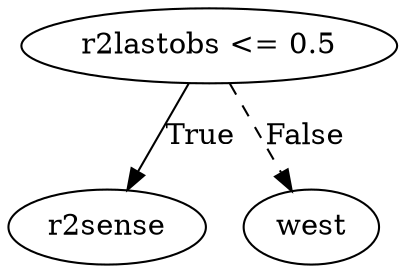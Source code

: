 digraph {
0 [label="r2lastobs <= 0.5"];
1 [label="r2sense"];
0 -> 1 [label="True"];
2 [label="west"];
0 -> 2 [style="dashed", label="False"];

}